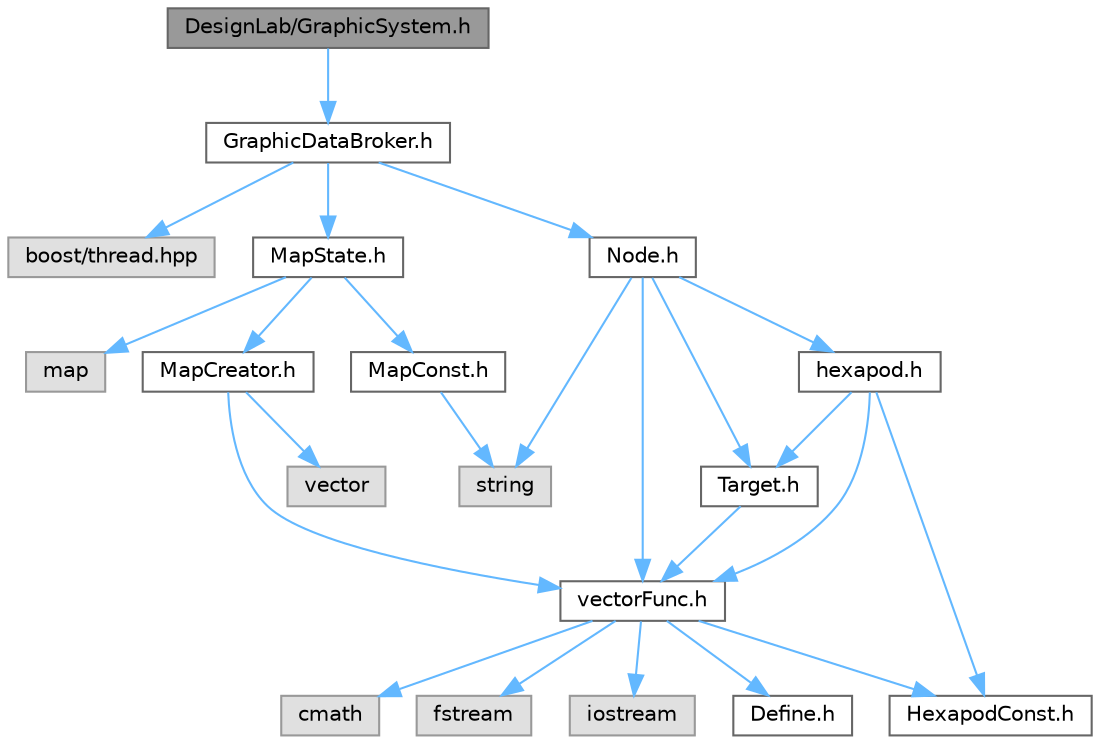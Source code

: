 digraph "DesignLab/GraphicSystem.h"
{
 // LATEX_PDF_SIZE
  bgcolor="transparent";
  edge [fontname=Helvetica,fontsize=10,labelfontname=Helvetica,labelfontsize=10];
  node [fontname=Helvetica,fontsize=10,shape=box,height=0.2,width=0.4];
  Node1 [id="Node000001",label="DesignLab/GraphicSystem.h",height=0.2,width=0.4,color="gray40", fillcolor="grey60", style="filled", fontcolor="black",tooltip="Dxlibの処理を行ってくれるGraphicSystemクラスを実装している．"];
  Node1 -> Node2 [id="edge1_Node000001_Node000002",color="steelblue1",style="solid",tooltip=" "];
  Node2 [id="Node000002",label="GraphicDataBroker.h",height=0.2,width=0.4,color="grey40", fillcolor="white", style="filled",URL="$_graphic_data_broker_8h.html",tooltip="GraphicDataBrokerクラスの実装を行っている．"];
  Node2 -> Node3 [id="edge2_Node000002_Node000003",color="steelblue1",style="solid",tooltip=" "];
  Node3 [id="Node000003",label="boost/thread.hpp",height=0.2,width=0.4,color="grey60", fillcolor="#E0E0E0", style="filled",tooltip=" "];
  Node2 -> Node4 [id="edge3_Node000002_Node000004",color="steelblue1",style="solid",tooltip=" "];
  Node4 [id="Node000004",label="MapState.h",height=0.2,width=0.4,color="grey40", fillcolor="white", style="filled",URL="$_map_state_8h.html",tooltip="マップを表すクラスの実装．"];
  Node4 -> Node5 [id="edge4_Node000004_Node000005",color="steelblue1",style="solid",tooltip=" "];
  Node5 [id="Node000005",label="map",height=0.2,width=0.4,color="grey60", fillcolor="#E0E0E0", style="filled",tooltip=" "];
  Node4 -> Node6 [id="edge5_Node000004_Node000006",color="steelblue1",style="solid",tooltip=" "];
  Node6 [id="Node000006",label="MapCreator.h",height=0.2,width=0.4,color="grey40", fillcolor="white", style="filled",URL="$_map_creator_8h.html",tooltip="マップ生成クラスの実装．マップ生成のモードを指定する列挙体の実装．"];
  Node6 -> Node7 [id="edge6_Node000006_Node000007",color="steelblue1",style="solid",tooltip=" "];
  Node7 [id="Node000007",label="vectorFunc.h",height=0.2,width=0.4,color="grey40", fillcolor="white", style="filled",URL="$vector_func_8h.html",tooltip=" "];
  Node7 -> Node8 [id="edge7_Node000007_Node000008",color="steelblue1",style="solid",tooltip=" "];
  Node8 [id="Node000008",label="HexapodConst.h",height=0.2,width=0.4,color="grey40", fillcolor="white", style="filled",URL="$_hexapod_const_8h_source.html",tooltip=" "];
  Node7 -> Node9 [id="edge8_Node000007_Node000009",color="steelblue1",style="solid",tooltip=" "];
  Node9 [id="Node000009",label="Define.h",height=0.2,width=0.4,color="grey40", fillcolor="white", style="filled",URL="$_define_8h.html",tooltip="プロジェクト全体の定数"];
  Node7 -> Node10 [id="edge9_Node000007_Node000010",color="steelblue1",style="solid",tooltip=" "];
  Node10 [id="Node000010",label="cmath",height=0.2,width=0.4,color="grey60", fillcolor="#E0E0E0", style="filled",tooltip=" "];
  Node7 -> Node11 [id="edge10_Node000007_Node000011",color="steelblue1",style="solid",tooltip=" "];
  Node11 [id="Node000011",label="fstream",height=0.2,width=0.4,color="grey60", fillcolor="#E0E0E0", style="filled",tooltip=" "];
  Node7 -> Node12 [id="edge11_Node000007_Node000012",color="steelblue1",style="solid",tooltip=" "];
  Node12 [id="Node000012",label="iostream",height=0.2,width=0.4,color="grey60", fillcolor="#E0E0E0", style="filled",tooltip=" "];
  Node6 -> Node13 [id="edge12_Node000006_Node000013",color="steelblue1",style="solid",tooltip=" "];
  Node13 [id="Node000013",label="vector",height=0.2,width=0.4,color="grey60", fillcolor="#E0E0E0", style="filled",tooltip=" "];
  Node4 -> Node14 [id="edge13_Node000004_Node000014",color="steelblue1",style="solid",tooltip=" "];
  Node14 [id="Node000014",label="MapConst.h",height=0.2,width=0.4,color="grey40", fillcolor="white", style="filled",URL="$_map_const_8h.html",tooltip="地形状態を表す定数の実装．"];
  Node14 -> Node15 [id="edge14_Node000014_Node000015",color="steelblue1",style="solid",tooltip=" "];
  Node15 [id="Node000015",label="string",height=0.2,width=0.4,color="grey60", fillcolor="#E0E0E0", style="filled",tooltip=" "];
  Node2 -> Node16 [id="edge15_Node000002_Node000016",color="steelblue1",style="solid",tooltip=" "];
  Node16 [id="Node000016",label="Node.h",height=0.2,width=0.4,color="grey40", fillcolor="white", style="filled",URL="$_node_8h_source.html",tooltip=" "];
  Node16 -> Node7 [id="edge16_Node000016_Node000007",color="steelblue1",style="solid",tooltip=" "];
  Node16 -> Node17 [id="edge17_Node000016_Node000017",color="steelblue1",style="solid",tooltip=" "];
  Node17 [id="Node000017",label="hexapod.h",height=0.2,width=0.4,color="grey40", fillcolor="white", style="filled",URL="$hexapod_8h_source.html",tooltip=" "];
  Node17 -> Node18 [id="edge18_Node000017_Node000018",color="steelblue1",style="solid",tooltip=" "];
  Node18 [id="Node000018",label="Target.h",height=0.2,width=0.4,color="grey40", fillcolor="white", style="filled",URL="$_target_8h_source.html",tooltip=" "];
  Node18 -> Node7 [id="edge19_Node000018_Node000007",color="steelblue1",style="solid",tooltip=" "];
  Node17 -> Node7 [id="edge20_Node000017_Node000007",color="steelblue1",style="solid",tooltip=" "];
  Node17 -> Node8 [id="edge21_Node000017_Node000008",color="steelblue1",style="solid",tooltip=" "];
  Node16 -> Node18 [id="edge22_Node000016_Node000018",color="steelblue1",style="solid",tooltip=" "];
  Node16 -> Node15 [id="edge23_Node000016_Node000015",color="steelblue1",style="solid",tooltip=" "];
}
